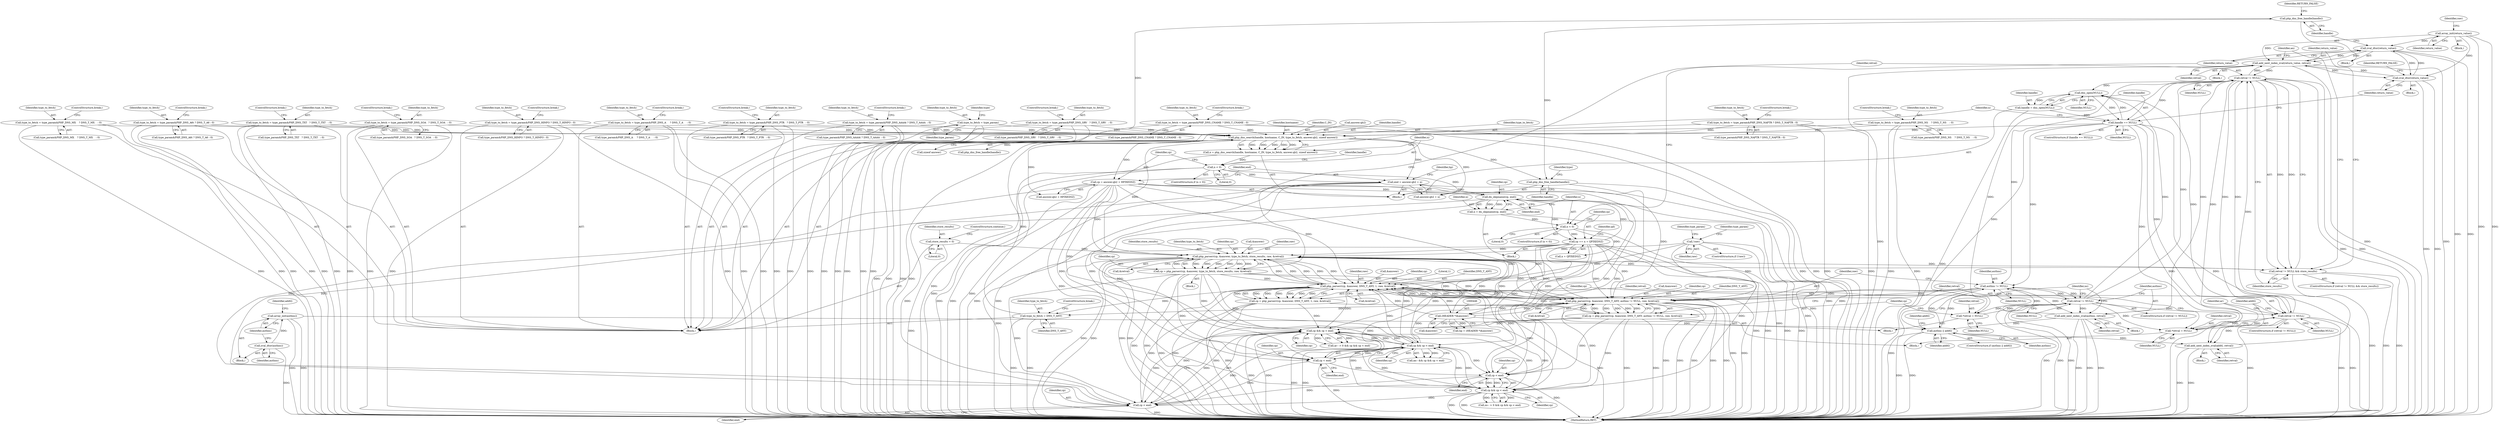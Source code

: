 digraph "1_php-src_2fefae47716d501aec41c1102f3fd4531f070b05@API" {
"1000491" [label="(Call,php_dns_free_handle(handle))"];
"1000411" [label="(Call,php_dns_search(handle, hostname, C_IN, type_to_fetch, answer.qb2, sizeof answer))"];
"1000402" [label="(Call,handle == NULL)"];
"1000397" [label="(Call,handle = dns_open(NULL))"];
"1000399" [label="(Call,dns_open(NULL))"];
"1000523" [label="(Call,retval != NULL)"];
"1000608" [label="(Call,add_next_index_zval(addtl, retval))"];
"1000532" [label="(Call,authns || addtl)"];
"1000559" [label="(Call,authns != NULL)"];
"1000570" [label="(Call,add_next_index_zval(authns, retval))"];
"1000566" [label="(Call,retval != NULL)"];
"1000549" [label="(Call,*retval = NULL)"];
"1000174" [label="(Call,array_init(authns))"];
"1000172" [label="(Call,zval_dtor(authns))"];
"1000604" [label="(Call,retval != NULL)"];
"1000589" [label="(Call,*retval = NULL)"];
"1000528" [label="(Call,add_next_index_zval(return_value, retval))"];
"1000209" [label="(Call,array_init(return_value))"];
"1000406" [label="(Call,zval_dtor(return_value))"];
"1000489" [label="(Call,zval_dtor(return_value))"];
"1000325" [label="(Call,type_to_fetch = type_param&PHP_DNS_MX    ? DNS_T_MX    : 0)"];
"1000375" [label="(Call,type_to_fetch = type_param&PHP_DNS_A6\t ? DNS_T_A6 : 0)"];
"1000335" [label="(Call,type_to_fetch = type_param&PHP_DNS_TXT   ? DNS_T_TXT   : 0)"];
"1000295" [label="(Call,type_to_fetch = type_param&PHP_DNS_SOA   ? DNS_T_SOA   : 0)"];
"1000315" [label="(Call,type_to_fetch = type_param&PHP_DNS_HINFO ? DNS_T_HINFO : 0)"];
"1000305" [label="(Call,type_to_fetch = type_param&PHP_DNS_PTR   ? DNS_T_PTR   : 0)"];
"1000265" [label="(Call,type_to_fetch = type_param&PHP_DNS_A     ? DNS_T_A     : 0)"];
"1000390" [label="(Call,type_to_fetch = DNS_T_ANY)"];
"1000594" [label="(Call,php_parserr(cp, &answer, DNS_T_ANY, 1, raw, &retval))"];
"1000552" [label="(Call,cp = php_parserr(cp, &answer, DNS_T_ANY, authns != NULL, raw, &retval))"];
"1000554" [label="(Call,php_parserr(cp, &answer, DNS_T_ANY, authns != NULL, raw, &retval))"];
"1000510" [label="(Call,cp = php_parserr(cp, &answer, type_to_fetch, store_results, raw, &retval))"];
"1000512" [label="(Call,php_parserr(cp, &answer, type_to_fetch, store_results, raw, &retval))"];
"1000494" [label="(Call,cp += n + QFIXEDSZ)"];
"1000485" [label="(Call,n < 0)"];
"1000479" [label="(Call,n = dn_skipname(cp, end))"];
"1000481" [label="(Call,dn_skipname(cp, end))"];
"1000429" [label="(Call,cp = answer.qb2 + HFIXEDSZ)"];
"1000436" [label="(Call,end = answer.qb2 + n)"];
"1000422" [label="(Call,n < 0)"];
"1000409" [label="(Call,n = php_dns_search(handle, hostname, C_IN, type_to_fetch, answer.qb2, sizeof answer))"];
"1000503" [label="(Call,cp && cp < end)"];
"1000505" [label="(Call,cp < end)"];
"1000582" [label="(Call,cp && cp < end)"];
"1000542" [label="(Call,cp && cp < end)"];
"1000544" [label="(Call,cp < end)"];
"1000592" [label="(Call,cp = php_parserr(cp, &answer, DNS_T_ANY, 1, raw, &retval))"];
"1000584" [label="(Call,cp < end)"];
"1000445" [label="(Call,(HEADER *)&answer)"];
"1000522" [label="(Call,retval != NULL && store_results)"];
"1000385" [label="(Call,store_results = 0)"];
"1000184" [label="(Call,!raw)"];
"1000345" [label="(Call,type_to_fetch = type_param&PHP_DNS_AAAA\t ? DNS_T_AAAA  : 0)"];
"1000255" [label="(Call,type_to_fetch = type_param)"];
"1000355" [label="(Call,type_to_fetch = type_param&PHP_DNS_SRV   ? DNS_T_SRV   : 0)"];
"1000285" [label="(Call,type_to_fetch = type_param&PHP_DNS_CNAME ? DNS_T_CNAME : 0)"];
"1000365" [label="(Call,type_to_fetch = type_param&PHP_DNS_NAPTR ? DNS_T_NAPTR : 0)"];
"1000275" [label="(Call,type_to_fetch = type_param&PHP_DNS_NS    ? DNS_T_NS    : 0)"];
"1000611" [label="(Call,php_dns_free_handle(handle))"];
"1000422" [label="(Call,n < 0)"];
"1000419" [label="(Call,sizeof answer)"];
"1000490" [label="(Identifier,return_value)"];
"1000171" [label="(Block,)"];
"1000605" [label="(Identifier,retval)"];
"1000307" [label="(Call,type_param&PHP_DNS_PTR   ? DNS_T_PTR   : 0)"];
"1000365" [label="(Call,type_to_fetch = type_param&PHP_DNS_NAPTR ? DNS_T_NAPTR : 0)"];
"1000577" [label="(Call,ar-- > 0 && cp && cp < end)"];
"1000202" [label="(Identifier,type_param)"];
"1000491" [label="(Call,php_dns_free_handle(handle))"];
"1000295" [label="(Call,type_to_fetch = type_param&PHP_DNS_SOA   ? DNS_T_SOA   : 0)"];
"1000387" [label="(Literal,0)"];
"1000401" [label="(ControlStructure,if (handle == NULL))"];
"1000287" [label="(Call,type_param&PHP_DNS_CNAME ? DNS_T_CNAME : 0)"];
"1000606" [label="(Identifier,NULL)"];
"1000184" [label="(Call,!raw)"];
"1000400" [label="(Identifier,NULL)"];
"1000550" [label="(Identifier,retval)"];
"1000327" [label="(Call,type_param&PHP_DNS_MX    ? DNS_T_MX    : 0)"];
"1000518" [label="(Identifier,raw)"];
"1000447" [label="(Call,&answer)"];
"1000353" [label="(ControlStructure,break;)"];
"1000532" [label="(Call,authns || addtl)"];
"1000355" [label="(Call,type_to_fetch = type_param&PHP_DNS_SRV   ? DNS_T_SRV   : 0)"];
"1000479" [label="(Call,n = dn_skipname(cp, end))"];
"1000415" [label="(Identifier,type_to_fetch)"];
"1000551" [label="(Identifier,NULL)"];
"1000406" [label="(Call,zval_dtor(return_value))"];
"1000210" [label="(Identifier,return_value)"];
"1000212" [label="(Identifier,raw)"];
"1000296" [label="(Identifier,type_to_fetch)"];
"1000537" [label="(Call,ns-- > 0 && cp && cp < end)"];
"1000356" [label="(Identifier,type_to_fetch)"];
"1000566" [label="(Call,retval != NULL)"];
"1000431" [label="(Call,answer.qb2 + HFIXEDSZ)"];
"1000255" [label="(Call,type_to_fetch = type_param)"];
"1000335" [label="(Call,type_to_fetch = type_param&PHP_DNS_TXT   ? DNS_T_TXT   : 0)"];
"1000528" [label="(Call,add_next_index_zval(return_value, retval))"];
"1000531" [label="(ControlStructure,if (authns || addtl))"];
"1000336" [label="(Identifier,type_to_fetch)"];
"1000507" [label="(Identifier,end)"];
"1000390" [label="(Call,type_to_fetch = DNS_T_ANY)"];
"1000377" [label="(Call,type_param&PHP_DNS_A6\t ? DNS_T_A6 : 0)"];
"1000523" [label="(Call,retval != NULL)"];
"1000608" [label="(Call,add_next_index_zval(addtl, retval))"];
"1000561" [label="(Identifier,NULL)"];
"1000297" [label="(Call,type_param&PHP_DNS_SOA   ? DNS_T_SOA   : 0)"];
"1000590" [label="(Identifier,retval)"];
"1000267" [label="(Call,type_param&PHP_DNS_A     ? DNS_T_A     : 0)"];
"1000183" [label="(ControlStructure,if (!raw))"];
"1000611" [label="(Call,php_dns_free_handle(handle))"];
"1000486" [label="(Identifier,n)"];
"1000601" [label="(Call,&retval)"];
"1000517" [label="(Identifier,store_results)"];
"1000277" [label="(Call,type_param&PHP_DNS_NS    ? DNS_T_NS    : 0)"];
"1000326" [label="(Identifier,type_to_fetch)"];
"1000405" [label="(Block,)"];
"1000545" [label="(Identifier,cp)"];
"1000584" [label="(Call,cp < end)"];
"1000568" [label="(Identifier,NULL)"];
"1000527" [label="(Block,)"];
"1000346" [label="(Identifier,type_to_fetch)"];
"1000172" [label="(Call,zval_dtor(authns))"];
"1000556" [label="(Call,&answer)"];
"1000427" [label="(Identifier,handle)"];
"1000603" [label="(ControlStructure,if (retval != NULL))"];
"1000409" [label="(Call,n = php_dns_search(handle, hostname, C_IN, type_to_fetch, answer.qb2, sizeof answer))"];
"1000413" [label="(Identifier,hostname)"];
"1000600" [label="(Identifier,raw)"];
"1000174" [label="(Call,array_init(authns))"];
"1000508" [label="(Block,)"];
"1000596" [label="(Call,&answer)"];
"1000592" [label="(Call,cp = php_parserr(cp, &answer, DNS_T_ANY, 1, raw, &retval))"];
"1000478" [label="(Block,)"];
"1000589" [label="(Call,*retval = NULL)"];
"1000273" [label="(ControlStructure,break;)"];
"1000375" [label="(Call,type_to_fetch = type_param&PHP_DNS_A6\t ? DNS_T_A6 : 0)"];
"1000516" [label="(Identifier,type_to_fetch)"];
"1000323" [label="(ControlStructure,break;)"];
"1000414" [label="(Identifier,C_IN)"];
"1000306" [label="(Identifier,type_to_fetch)"];
"1000525" [label="(Identifier,NULL)"];
"1000555" [label="(Identifier,cp)"];
"1000609" [label="(Identifier,addtl)"];
"1000543" [label="(Identifier,cp)"];
"1000175" [label="(Identifier,authns)"];
"1000408" [label="(Identifier,RETURN_FALSE)"];
"1000552" [label="(Call,cp = php_parserr(cp, &answer, DNS_T_ANY, authns != NULL, raw, &retval))"];
"1000563" [label="(Call,&retval)"];
"1000513" [label="(Identifier,cp)"];
"1000266" [label="(Identifier,type_to_fetch)"];
"1000529" [label="(Identifier,return_value)"];
"1000275" [label="(Call,type_to_fetch = type_param&PHP_DNS_NS    ? DNS_T_NS    : 0)"];
"1000544" [label="(Call,cp < end)"];
"1000367" [label="(Call,type_param&PHP_DNS_NAPTR ? DNS_T_NAPTR : 0)"];
"1000402" [label="(Call,handle == NULL)"];
"1000610" [label="(Identifier,retval)"];
"1000485" [label="(Call,n < 0)"];
"1000526" [label="(Identifier,store_results)"];
"1000521" [label="(ControlStructure,if (retval != NULL && store_results))"];
"1000286" [label="(Identifier,type_to_fetch)"];
"1000496" [label="(Call,n + QFIXEDSZ)"];
"1000337" [label="(Call,type_param&PHP_DNS_TXT   ? DNS_T_TXT   : 0)"];
"1000546" [label="(Identifier,end)"];
"1000522" [label="(Call,retval != NULL && store_results)"];
"1000416" [label="(Call,answer.qb2)"];
"1000613" [label="(MethodReturn,RET)"];
"1000173" [label="(Identifier,authns)"];
"1000437" [label="(Identifier,end)"];
"1000511" [label="(Identifier,cp)"];
"1000376" [label="(Identifier,type_to_fetch)"];
"1000259" [label="(Identifier,type)"];
"1000357" [label="(Call,type_param&PHP_DNS_SRV   ? DNS_T_SRV   : 0)"];
"1000385" [label="(Call,store_results = 0)"];
"1000315" [label="(Call,type_to_fetch = type_param&PHP_DNS_HINFO ? DNS_T_HINFO : 0)"];
"1000386" [label="(Identifier,store_results)"];
"1000505" [label="(Call,cp < end)"];
"1000558" [label="(Identifier,DNS_T_ANY)"];
"1000502" [label="(Identifier,an)"];
"1000559" [label="(Call,authns != NULL)"];
"1000514" [label="(Call,&answer)"];
"1000423" [label="(Identifier,n)"];
"1000399" [label="(Call,dns_open(NULL))"];
"1000488" [label="(Block,)"];
"1000587" [label="(Block,)"];
"1000489" [label="(Call,zval_dtor(return_value))"];
"1000594" [label="(Call,php_parserr(cp, &answer, DNS_T_ANY, 1, raw, &retval))"];
"1000436" [label="(Call,end = answer.qb2 + n)"];
"1000554" [label="(Call,php_parserr(cp, &answer, DNS_T_ANY, authns != NULL, raw, &retval))"];
"1000476" [label="(Identifier,qd)"];
"1000316" [label="(Identifier,type_to_fetch)"];
"1000265" [label="(Call,type_to_fetch = type_param&PHP_DNS_A     ? DNS_T_A     : 0)"];
"1000580" [label="(Identifier,ar)"];
"1000421" [label="(ControlStructure,if (n < 0))"];
"1000305" [label="(Call,type_to_fetch = type_param&PHP_DNS_PTR   ? DNS_T_PTR   : 0)"];
"1000283" [label="(ControlStructure,break;)"];
"1000482" [label="(Identifier,cp)"];
"1000430" [label="(Identifier,cp)"];
"1000504" [label="(Identifier,cp)"];
"1000303" [label="(ControlStructure,break;)"];
"1000572" [label="(Identifier,retval)"];
"1000443" [label="(Call,hp = (HEADER *)&answer)"];
"1000383" [label="(ControlStructure,break;)"];
"1000542" [label="(Call,cp && cp < end)"];
"1000412" [label="(Identifier,handle)"];
"1000481" [label="(Call,dn_skipname(cp, end))"];
"1000373" [label="(ControlStructure,break;)"];
"1000492" [label="(Identifier,handle)"];
"1000177" [label="(Identifier,addtl)"];
"1000607" [label="(Block,)"];
"1000438" [label="(Call,answer.qb2 + n)"];
"1000510" [label="(Call,cp = php_parserr(cp, &answer, type_to_fetch, store_results, raw, &retval))"];
"1000512" [label="(Call,php_parserr(cp, &answer, type_to_fetch, store_results, raw, &retval))"];
"1000480" [label="(Identifier,n)"];
"1000595" [label="(Identifier,cp)"];
"1000257" [label="(Identifier,type_param)"];
"1000424" [label="(Literal,0)"];
"1000343" [label="(ControlStructure,break;)"];
"1000553" [label="(Identifier,cp)"];
"1000533" [label="(Identifier,authns)"];
"1000391" [label="(Identifier,type_to_fetch)"];
"1000493" [label="(Identifier,RETURN_FALSE)"];
"1000429" [label="(Call,cp = answer.qb2 + HFIXEDSZ)"];
"1000444" [label="(Identifier,hp)"];
"1000363" [label="(ControlStructure,break;)"];
"1000583" [label="(Identifier,cp)"];
"1000397" [label="(Call,handle = dns_open(NULL))"];
"1000562" [label="(Identifier,raw)"];
"1000586" [label="(Identifier,end)"];
"1000582" [label="(Call,cp && cp < end)"];
"1000549" [label="(Call,*retval = NULL)"];
"1000398" [label="(Identifier,handle)"];
"1000540" [label="(Identifier,ns)"];
"1000524" [label="(Identifier,retval)"];
"1000256" [label="(Identifier,type_to_fetch)"];
"1000593" [label="(Identifier,cp)"];
"1000612" [label="(Identifier,handle)"];
"1000209" [label="(Call,array_init(return_value))"];
"1000445" [label="(Call,(HEADER *)&answer)"];
"1000246" [label="(Identifier,type)"];
"1000604" [label="(Call,retval != NULL)"];
"1000530" [label="(Identifier,retval)"];
"1000325" [label="(Call,type_to_fetch = type_param&PHP_DNS_MX    ? DNS_T_MX    : 0)"];
"1000285" [label="(Call,type_to_fetch = type_param&PHP_DNS_CNAME ? DNS_T_CNAME : 0)"];
"1000185" [label="(Identifier,raw)"];
"1000403" [label="(Identifier,handle)"];
"1000570" [label="(Call,add_next_index_zval(authns, retval))"];
"1000404" [label="(Identifier,NULL)"];
"1000591" [label="(Identifier,NULL)"];
"1000253" [label="(Block,)"];
"1000494" [label="(Call,cp += n + QFIXEDSZ)"];
"1000483" [label="(Identifier,end)"];
"1000599" [label="(Literal,1)"];
"1000500" [label="(Call,an-- && cp && cp < end)"];
"1000574" [label="(Identifier,addtl)"];
"1000519" [label="(Call,&retval)"];
"1000567" [label="(Identifier,retval)"];
"1000317" [label="(Call,type_param&PHP_DNS_HINFO ? DNS_T_HINFO : 0)"];
"1000276" [label="(Identifier,type_to_fetch)"];
"1000396" [label="(Block,)"];
"1000393" [label="(ControlStructure,break;)"];
"1000392" [label="(Identifier,DNS_T_ANY)"];
"1000506" [label="(Identifier,cp)"];
"1000410" [label="(Identifier,n)"];
"1000571" [label="(Identifier,authns)"];
"1000388" [label="(ControlStructure,continue;)"];
"1000495" [label="(Identifier,cp)"];
"1000313" [label="(ControlStructure,break;)"];
"1000190" [label="(Identifier,type_param)"];
"1000407" [label="(Identifier,return_value)"];
"1000565" [label="(ControlStructure,if (retval != NULL))"];
"1000534" [label="(Identifier,addtl)"];
"1000560" [label="(Identifier,authns)"];
"1000293" [label="(ControlStructure,break;)"];
"1000503" [label="(Call,cp && cp < end)"];
"1000484" [label="(ControlStructure,if (n < 0))"];
"1000547" [label="(Block,)"];
"1000345" [label="(Call,type_to_fetch = type_param&PHP_DNS_AAAA\t ? DNS_T_AAAA  : 0)"];
"1000347" [label="(Call,type_param&PHP_DNS_AAAA\t ? DNS_T_AAAA  : 0)"];
"1000426" [label="(Call,php_dns_free_handle(handle))"];
"1000333" [label="(ControlStructure,break;)"];
"1000585" [label="(Identifier,cp)"];
"1000366" [label="(Identifier,type_to_fetch)"];
"1000487" [label="(Literal,0)"];
"1000598" [label="(Identifier,DNS_T_ANY)"];
"1000569" [label="(Block,)"];
"1000411" [label="(Call,php_dns_search(handle, hostname, C_IN, type_to_fetch, answer.qb2, sizeof answer))"];
"1000110" [label="(Block,)"];
"1000491" -> "1000488"  [label="AST: "];
"1000491" -> "1000492"  [label="CFG: "];
"1000492" -> "1000491"  [label="AST: "];
"1000493" -> "1000491"  [label="CFG: "];
"1000411" -> "1000491"  [label="DDG: "];
"1000491" -> "1000611"  [label="DDG: "];
"1000411" -> "1000409"  [label="AST: "];
"1000411" -> "1000419"  [label="CFG: "];
"1000412" -> "1000411"  [label="AST: "];
"1000413" -> "1000411"  [label="AST: "];
"1000414" -> "1000411"  [label="AST: "];
"1000415" -> "1000411"  [label="AST: "];
"1000416" -> "1000411"  [label="AST: "];
"1000419" -> "1000411"  [label="AST: "];
"1000409" -> "1000411"  [label="CFG: "];
"1000411" -> "1000613"  [label="DDG: "];
"1000411" -> "1000613"  [label="DDG: "];
"1000411" -> "1000613"  [label="DDG: "];
"1000411" -> "1000613"  [label="DDG: "];
"1000411" -> "1000409"  [label="DDG: "];
"1000411" -> "1000409"  [label="DDG: "];
"1000411" -> "1000409"  [label="DDG: "];
"1000411" -> "1000409"  [label="DDG: "];
"1000411" -> "1000409"  [label="DDG: "];
"1000402" -> "1000411"  [label="DDG: "];
"1000325" -> "1000411"  [label="DDG: "];
"1000375" -> "1000411"  [label="DDG: "];
"1000335" -> "1000411"  [label="DDG: "];
"1000295" -> "1000411"  [label="DDG: "];
"1000315" -> "1000411"  [label="DDG: "];
"1000305" -> "1000411"  [label="DDG: "];
"1000265" -> "1000411"  [label="DDG: "];
"1000390" -> "1000411"  [label="DDG: "];
"1000345" -> "1000411"  [label="DDG: "];
"1000255" -> "1000411"  [label="DDG: "];
"1000355" -> "1000411"  [label="DDG: "];
"1000285" -> "1000411"  [label="DDG: "];
"1000365" -> "1000411"  [label="DDG: "];
"1000275" -> "1000411"  [label="DDG: "];
"1000411" -> "1000426"  [label="DDG: "];
"1000411" -> "1000429"  [label="DDG: "];
"1000411" -> "1000431"  [label="DDG: "];
"1000411" -> "1000436"  [label="DDG: "];
"1000411" -> "1000438"  [label="DDG: "];
"1000411" -> "1000512"  [label="DDG: "];
"1000411" -> "1000611"  [label="DDG: "];
"1000402" -> "1000401"  [label="AST: "];
"1000402" -> "1000404"  [label="CFG: "];
"1000403" -> "1000402"  [label="AST: "];
"1000404" -> "1000402"  [label="AST: "];
"1000407" -> "1000402"  [label="CFG: "];
"1000410" -> "1000402"  [label="CFG: "];
"1000402" -> "1000613"  [label="DDG: "];
"1000402" -> "1000613"  [label="DDG: "];
"1000402" -> "1000399"  [label="DDG: "];
"1000397" -> "1000402"  [label="DDG: "];
"1000399" -> "1000402"  [label="DDG: "];
"1000402" -> "1000523"  [label="DDG: "];
"1000402" -> "1000549"  [label="DDG: "];
"1000402" -> "1000559"  [label="DDG: "];
"1000402" -> "1000589"  [label="DDG: "];
"1000402" -> "1000604"  [label="DDG: "];
"1000397" -> "1000396"  [label="AST: "];
"1000397" -> "1000399"  [label="CFG: "];
"1000398" -> "1000397"  [label="AST: "];
"1000399" -> "1000397"  [label="AST: "];
"1000403" -> "1000397"  [label="CFG: "];
"1000397" -> "1000613"  [label="DDG: "];
"1000399" -> "1000397"  [label="DDG: "];
"1000399" -> "1000400"  [label="CFG: "];
"1000400" -> "1000399"  [label="AST: "];
"1000523" -> "1000399"  [label="DDG: "];
"1000566" -> "1000399"  [label="DDG: "];
"1000604" -> "1000399"  [label="DDG: "];
"1000523" -> "1000522"  [label="AST: "];
"1000523" -> "1000525"  [label="CFG: "];
"1000524" -> "1000523"  [label="AST: "];
"1000525" -> "1000523"  [label="AST: "];
"1000526" -> "1000523"  [label="CFG: "];
"1000522" -> "1000523"  [label="CFG: "];
"1000523" -> "1000613"  [label="DDG: "];
"1000523" -> "1000613"  [label="DDG: "];
"1000523" -> "1000522"  [label="DDG: "];
"1000523" -> "1000522"  [label="DDG: "];
"1000608" -> "1000523"  [label="DDG: "];
"1000528" -> "1000523"  [label="DDG: "];
"1000566" -> "1000523"  [label="DDG: "];
"1000570" -> "1000523"  [label="DDG: "];
"1000604" -> "1000523"  [label="DDG: "];
"1000523" -> "1000528"  [label="DDG: "];
"1000523" -> "1000549"  [label="DDG: "];
"1000523" -> "1000559"  [label="DDG: "];
"1000523" -> "1000589"  [label="DDG: "];
"1000523" -> "1000604"  [label="DDG: "];
"1000608" -> "1000607"  [label="AST: "];
"1000608" -> "1000610"  [label="CFG: "];
"1000609" -> "1000608"  [label="AST: "];
"1000610" -> "1000608"  [label="AST: "];
"1000580" -> "1000608"  [label="CFG: "];
"1000608" -> "1000613"  [label="DDG: "];
"1000608" -> "1000613"  [label="DDG: "];
"1000532" -> "1000608"  [label="DDG: "];
"1000604" -> "1000608"  [label="DDG: "];
"1000532" -> "1000531"  [label="AST: "];
"1000532" -> "1000533"  [label="CFG: "];
"1000532" -> "1000534"  [label="CFG: "];
"1000533" -> "1000532"  [label="AST: "];
"1000534" -> "1000532"  [label="AST: "];
"1000540" -> "1000532"  [label="CFG: "];
"1000574" -> "1000532"  [label="CFG: "];
"1000532" -> "1000613"  [label="DDG: "];
"1000532" -> "1000613"  [label="DDG: "];
"1000559" -> "1000532"  [label="DDG: "];
"1000570" -> "1000532"  [label="DDG: "];
"1000174" -> "1000532"  [label="DDG: "];
"1000532" -> "1000559"  [label="DDG: "];
"1000559" -> "1000554"  [label="AST: "];
"1000559" -> "1000561"  [label="CFG: "];
"1000560" -> "1000559"  [label="AST: "];
"1000561" -> "1000559"  [label="AST: "];
"1000562" -> "1000559"  [label="CFG: "];
"1000559" -> "1000613"  [label="DDG: "];
"1000559" -> "1000554"  [label="DDG: "];
"1000559" -> "1000554"  [label="DDG: "];
"1000570" -> "1000559"  [label="DDG: "];
"1000566" -> "1000559"  [label="DDG: "];
"1000559" -> "1000566"  [label="DDG: "];
"1000559" -> "1000570"  [label="DDG: "];
"1000570" -> "1000569"  [label="AST: "];
"1000570" -> "1000572"  [label="CFG: "];
"1000571" -> "1000570"  [label="AST: "];
"1000572" -> "1000570"  [label="AST: "];
"1000540" -> "1000570"  [label="CFG: "];
"1000570" -> "1000613"  [label="DDG: "];
"1000570" -> "1000613"  [label="DDG: "];
"1000570" -> "1000613"  [label="DDG: "];
"1000566" -> "1000570"  [label="DDG: "];
"1000566" -> "1000565"  [label="AST: "];
"1000566" -> "1000568"  [label="CFG: "];
"1000567" -> "1000566"  [label="AST: "];
"1000568" -> "1000566"  [label="AST: "];
"1000540" -> "1000566"  [label="CFG: "];
"1000571" -> "1000566"  [label="CFG: "];
"1000566" -> "1000613"  [label="DDG: "];
"1000566" -> "1000613"  [label="DDG: "];
"1000566" -> "1000613"  [label="DDG: "];
"1000566" -> "1000549"  [label="DDG: "];
"1000549" -> "1000566"  [label="DDG: "];
"1000566" -> "1000589"  [label="DDG: "];
"1000566" -> "1000604"  [label="DDG: "];
"1000549" -> "1000547"  [label="AST: "];
"1000549" -> "1000551"  [label="CFG: "];
"1000550" -> "1000549"  [label="AST: "];
"1000551" -> "1000549"  [label="AST: "];
"1000553" -> "1000549"  [label="CFG: "];
"1000174" -> "1000171"  [label="AST: "];
"1000174" -> "1000175"  [label="CFG: "];
"1000175" -> "1000174"  [label="AST: "];
"1000177" -> "1000174"  [label="CFG: "];
"1000174" -> "1000613"  [label="DDG: "];
"1000174" -> "1000613"  [label="DDG: "];
"1000172" -> "1000174"  [label="DDG: "];
"1000172" -> "1000171"  [label="AST: "];
"1000172" -> "1000173"  [label="CFG: "];
"1000173" -> "1000172"  [label="AST: "];
"1000175" -> "1000172"  [label="CFG: "];
"1000172" -> "1000613"  [label="DDG: "];
"1000604" -> "1000603"  [label="AST: "];
"1000604" -> "1000606"  [label="CFG: "];
"1000605" -> "1000604"  [label="AST: "];
"1000606" -> "1000604"  [label="AST: "];
"1000580" -> "1000604"  [label="CFG: "];
"1000609" -> "1000604"  [label="CFG: "];
"1000604" -> "1000613"  [label="DDG: "];
"1000604" -> "1000613"  [label="DDG: "];
"1000604" -> "1000613"  [label="DDG: "];
"1000604" -> "1000589"  [label="DDG: "];
"1000589" -> "1000604"  [label="DDG: "];
"1000589" -> "1000587"  [label="AST: "];
"1000589" -> "1000591"  [label="CFG: "];
"1000590" -> "1000589"  [label="AST: "];
"1000591" -> "1000589"  [label="AST: "];
"1000593" -> "1000589"  [label="CFG: "];
"1000528" -> "1000527"  [label="AST: "];
"1000528" -> "1000530"  [label="CFG: "];
"1000529" -> "1000528"  [label="AST: "];
"1000530" -> "1000528"  [label="AST: "];
"1000502" -> "1000528"  [label="CFG: "];
"1000528" -> "1000613"  [label="DDG: "];
"1000528" -> "1000613"  [label="DDG: "];
"1000528" -> "1000613"  [label="DDG: "];
"1000528" -> "1000406"  [label="DDG: "];
"1000528" -> "1000489"  [label="DDG: "];
"1000209" -> "1000528"  [label="DDG: "];
"1000406" -> "1000528"  [label="DDG: "];
"1000489" -> "1000528"  [label="DDG: "];
"1000209" -> "1000110"  [label="AST: "];
"1000209" -> "1000210"  [label="CFG: "];
"1000210" -> "1000209"  [label="AST: "];
"1000212" -> "1000209"  [label="CFG: "];
"1000209" -> "1000613"  [label="DDG: "];
"1000209" -> "1000613"  [label="DDG: "];
"1000209" -> "1000406"  [label="DDG: "];
"1000209" -> "1000489"  [label="DDG: "];
"1000406" -> "1000405"  [label="AST: "];
"1000406" -> "1000407"  [label="CFG: "];
"1000407" -> "1000406"  [label="AST: "];
"1000408" -> "1000406"  [label="CFG: "];
"1000406" -> "1000613"  [label="DDG: "];
"1000406" -> "1000613"  [label="DDG: "];
"1000489" -> "1000406"  [label="DDG: "];
"1000406" -> "1000489"  [label="DDG: "];
"1000489" -> "1000488"  [label="AST: "];
"1000489" -> "1000490"  [label="CFG: "];
"1000490" -> "1000489"  [label="AST: "];
"1000492" -> "1000489"  [label="CFG: "];
"1000489" -> "1000613"  [label="DDG: "];
"1000489" -> "1000613"  [label="DDG: "];
"1000325" -> "1000253"  [label="AST: "];
"1000325" -> "1000327"  [label="CFG: "];
"1000326" -> "1000325"  [label="AST: "];
"1000327" -> "1000325"  [label="AST: "];
"1000333" -> "1000325"  [label="CFG: "];
"1000325" -> "1000613"  [label="DDG: "];
"1000325" -> "1000613"  [label="DDG: "];
"1000375" -> "1000253"  [label="AST: "];
"1000375" -> "1000377"  [label="CFG: "];
"1000376" -> "1000375"  [label="AST: "];
"1000377" -> "1000375"  [label="AST: "];
"1000383" -> "1000375"  [label="CFG: "];
"1000375" -> "1000613"  [label="DDG: "];
"1000375" -> "1000613"  [label="DDG: "];
"1000335" -> "1000253"  [label="AST: "];
"1000335" -> "1000337"  [label="CFG: "];
"1000336" -> "1000335"  [label="AST: "];
"1000337" -> "1000335"  [label="AST: "];
"1000343" -> "1000335"  [label="CFG: "];
"1000335" -> "1000613"  [label="DDG: "];
"1000335" -> "1000613"  [label="DDG: "];
"1000295" -> "1000253"  [label="AST: "];
"1000295" -> "1000297"  [label="CFG: "];
"1000296" -> "1000295"  [label="AST: "];
"1000297" -> "1000295"  [label="AST: "];
"1000303" -> "1000295"  [label="CFG: "];
"1000295" -> "1000613"  [label="DDG: "];
"1000295" -> "1000613"  [label="DDG: "];
"1000315" -> "1000253"  [label="AST: "];
"1000315" -> "1000317"  [label="CFG: "];
"1000316" -> "1000315"  [label="AST: "];
"1000317" -> "1000315"  [label="AST: "];
"1000323" -> "1000315"  [label="CFG: "];
"1000315" -> "1000613"  [label="DDG: "];
"1000315" -> "1000613"  [label="DDG: "];
"1000305" -> "1000253"  [label="AST: "];
"1000305" -> "1000307"  [label="CFG: "];
"1000306" -> "1000305"  [label="AST: "];
"1000307" -> "1000305"  [label="AST: "];
"1000313" -> "1000305"  [label="CFG: "];
"1000305" -> "1000613"  [label="DDG: "];
"1000305" -> "1000613"  [label="DDG: "];
"1000265" -> "1000253"  [label="AST: "];
"1000265" -> "1000267"  [label="CFG: "];
"1000266" -> "1000265"  [label="AST: "];
"1000267" -> "1000265"  [label="AST: "];
"1000273" -> "1000265"  [label="CFG: "];
"1000265" -> "1000613"  [label="DDG: "];
"1000265" -> "1000613"  [label="DDG: "];
"1000390" -> "1000253"  [label="AST: "];
"1000390" -> "1000392"  [label="CFG: "];
"1000391" -> "1000390"  [label="AST: "];
"1000392" -> "1000390"  [label="AST: "];
"1000393" -> "1000390"  [label="CFG: "];
"1000390" -> "1000613"  [label="DDG: "];
"1000390" -> "1000613"  [label="DDG: "];
"1000594" -> "1000390"  [label="DDG: "];
"1000554" -> "1000390"  [label="DDG: "];
"1000594" -> "1000592"  [label="AST: "];
"1000594" -> "1000601"  [label="CFG: "];
"1000595" -> "1000594"  [label="AST: "];
"1000596" -> "1000594"  [label="AST: "];
"1000598" -> "1000594"  [label="AST: "];
"1000599" -> "1000594"  [label="AST: "];
"1000600" -> "1000594"  [label="AST: "];
"1000601" -> "1000594"  [label="AST: "];
"1000592" -> "1000594"  [label="CFG: "];
"1000594" -> "1000613"  [label="DDG: "];
"1000594" -> "1000613"  [label="DDG: "];
"1000594" -> "1000613"  [label="DDG: "];
"1000594" -> "1000613"  [label="DDG: "];
"1000594" -> "1000445"  [label="DDG: "];
"1000594" -> "1000512"  [label="DDG: "];
"1000594" -> "1000512"  [label="DDG: "];
"1000594" -> "1000554"  [label="DDG: "];
"1000594" -> "1000554"  [label="DDG: "];
"1000594" -> "1000554"  [label="DDG: "];
"1000594" -> "1000592"  [label="DDG: "];
"1000594" -> "1000592"  [label="DDG: "];
"1000594" -> "1000592"  [label="DDG: "];
"1000594" -> "1000592"  [label="DDG: "];
"1000594" -> "1000592"  [label="DDG: "];
"1000594" -> "1000592"  [label="DDG: "];
"1000552" -> "1000594"  [label="DDG: "];
"1000582" -> "1000594"  [label="DDG: "];
"1000510" -> "1000594"  [label="DDG: "];
"1000494" -> "1000594"  [label="DDG: "];
"1000542" -> "1000594"  [label="DDG: "];
"1000503" -> "1000594"  [label="DDG: "];
"1000429" -> "1000594"  [label="DDG: "];
"1000592" -> "1000594"  [label="DDG: "];
"1000512" -> "1000594"  [label="DDG: "];
"1000512" -> "1000594"  [label="DDG: "];
"1000512" -> "1000594"  [label="DDG: "];
"1000554" -> "1000594"  [label="DDG: "];
"1000554" -> "1000594"  [label="DDG: "];
"1000554" -> "1000594"  [label="DDG: "];
"1000554" -> "1000594"  [label="DDG: "];
"1000445" -> "1000594"  [label="DDG: "];
"1000184" -> "1000594"  [label="DDG: "];
"1000552" -> "1000547"  [label="AST: "];
"1000552" -> "1000554"  [label="CFG: "];
"1000553" -> "1000552"  [label="AST: "];
"1000554" -> "1000552"  [label="AST: "];
"1000567" -> "1000552"  [label="CFG: "];
"1000552" -> "1000613"  [label="DDG: "];
"1000552" -> "1000613"  [label="DDG: "];
"1000552" -> "1000542"  [label="DDG: "];
"1000552" -> "1000544"  [label="DDG: "];
"1000554" -> "1000552"  [label="DDG: "];
"1000554" -> "1000552"  [label="DDG: "];
"1000554" -> "1000552"  [label="DDG: "];
"1000554" -> "1000552"  [label="DDG: "];
"1000554" -> "1000552"  [label="DDG: "];
"1000554" -> "1000552"  [label="DDG: "];
"1000552" -> "1000554"  [label="DDG: "];
"1000552" -> "1000582"  [label="DDG: "];
"1000552" -> "1000584"  [label="DDG: "];
"1000554" -> "1000563"  [label="CFG: "];
"1000555" -> "1000554"  [label="AST: "];
"1000556" -> "1000554"  [label="AST: "];
"1000558" -> "1000554"  [label="AST: "];
"1000562" -> "1000554"  [label="AST: "];
"1000563" -> "1000554"  [label="AST: "];
"1000554" -> "1000613"  [label="DDG: "];
"1000554" -> "1000613"  [label="DDG: "];
"1000554" -> "1000613"  [label="DDG: "];
"1000554" -> "1000613"  [label="DDG: "];
"1000554" -> "1000613"  [label="DDG: "];
"1000554" -> "1000445"  [label="DDG: "];
"1000554" -> "1000512"  [label="DDG: "];
"1000554" -> "1000512"  [label="DDG: "];
"1000510" -> "1000554"  [label="DDG: "];
"1000494" -> "1000554"  [label="DDG: "];
"1000542" -> "1000554"  [label="DDG: "];
"1000503" -> "1000554"  [label="DDG: "];
"1000429" -> "1000554"  [label="DDG: "];
"1000512" -> "1000554"  [label="DDG: "];
"1000512" -> "1000554"  [label="DDG: "];
"1000512" -> "1000554"  [label="DDG: "];
"1000445" -> "1000554"  [label="DDG: "];
"1000184" -> "1000554"  [label="DDG: "];
"1000510" -> "1000508"  [label="AST: "];
"1000510" -> "1000512"  [label="CFG: "];
"1000511" -> "1000510"  [label="AST: "];
"1000512" -> "1000510"  [label="AST: "];
"1000524" -> "1000510"  [label="CFG: "];
"1000510" -> "1000613"  [label="DDG: "];
"1000510" -> "1000613"  [label="DDG: "];
"1000510" -> "1000503"  [label="DDG: "];
"1000510" -> "1000505"  [label="DDG: "];
"1000512" -> "1000510"  [label="DDG: "];
"1000512" -> "1000510"  [label="DDG: "];
"1000512" -> "1000510"  [label="DDG: "];
"1000512" -> "1000510"  [label="DDG: "];
"1000512" -> "1000510"  [label="DDG: "];
"1000512" -> "1000510"  [label="DDG: "];
"1000510" -> "1000512"  [label="DDG: "];
"1000510" -> "1000542"  [label="DDG: "];
"1000510" -> "1000544"  [label="DDG: "];
"1000510" -> "1000582"  [label="DDG: "];
"1000510" -> "1000584"  [label="DDG: "];
"1000512" -> "1000519"  [label="CFG: "];
"1000513" -> "1000512"  [label="AST: "];
"1000514" -> "1000512"  [label="AST: "];
"1000516" -> "1000512"  [label="AST: "];
"1000517" -> "1000512"  [label="AST: "];
"1000518" -> "1000512"  [label="AST: "];
"1000519" -> "1000512"  [label="AST: "];
"1000512" -> "1000613"  [label="DDG: "];
"1000512" -> "1000613"  [label="DDG: "];
"1000512" -> "1000613"  [label="DDG: "];
"1000512" -> "1000613"  [label="DDG: "];
"1000512" -> "1000445"  [label="DDG: "];
"1000494" -> "1000512"  [label="DDG: "];
"1000503" -> "1000512"  [label="DDG: "];
"1000429" -> "1000512"  [label="DDG: "];
"1000445" -> "1000512"  [label="DDG: "];
"1000522" -> "1000512"  [label="DDG: "];
"1000385" -> "1000512"  [label="DDG: "];
"1000184" -> "1000512"  [label="DDG: "];
"1000512" -> "1000522"  [label="DDG: "];
"1000494" -> "1000478"  [label="AST: "];
"1000494" -> "1000496"  [label="CFG: "];
"1000495" -> "1000494"  [label="AST: "];
"1000496" -> "1000494"  [label="AST: "];
"1000476" -> "1000494"  [label="CFG: "];
"1000494" -> "1000613"  [label="DDG: "];
"1000494" -> "1000613"  [label="DDG: "];
"1000494" -> "1000481"  [label="DDG: "];
"1000485" -> "1000494"  [label="DDG: "];
"1000481" -> "1000494"  [label="DDG: "];
"1000494" -> "1000503"  [label="DDG: "];
"1000494" -> "1000505"  [label="DDG: "];
"1000494" -> "1000542"  [label="DDG: "];
"1000494" -> "1000544"  [label="DDG: "];
"1000494" -> "1000582"  [label="DDG: "];
"1000494" -> "1000584"  [label="DDG: "];
"1000485" -> "1000484"  [label="AST: "];
"1000485" -> "1000487"  [label="CFG: "];
"1000486" -> "1000485"  [label="AST: "];
"1000487" -> "1000485"  [label="AST: "];
"1000490" -> "1000485"  [label="CFG: "];
"1000495" -> "1000485"  [label="CFG: "];
"1000485" -> "1000613"  [label="DDG: "];
"1000479" -> "1000485"  [label="DDG: "];
"1000485" -> "1000496"  [label="DDG: "];
"1000479" -> "1000478"  [label="AST: "];
"1000479" -> "1000481"  [label="CFG: "];
"1000480" -> "1000479"  [label="AST: "];
"1000481" -> "1000479"  [label="AST: "];
"1000486" -> "1000479"  [label="CFG: "];
"1000479" -> "1000613"  [label="DDG: "];
"1000481" -> "1000479"  [label="DDG: "];
"1000481" -> "1000479"  [label="DDG: "];
"1000481" -> "1000483"  [label="CFG: "];
"1000482" -> "1000481"  [label="AST: "];
"1000483" -> "1000481"  [label="AST: "];
"1000481" -> "1000613"  [label="DDG: "];
"1000429" -> "1000481"  [label="DDG: "];
"1000436" -> "1000481"  [label="DDG: "];
"1000481" -> "1000505"  [label="DDG: "];
"1000481" -> "1000544"  [label="DDG: "];
"1000481" -> "1000584"  [label="DDG: "];
"1000429" -> "1000396"  [label="AST: "];
"1000429" -> "1000431"  [label="CFG: "];
"1000430" -> "1000429"  [label="AST: "];
"1000431" -> "1000429"  [label="AST: "];
"1000437" -> "1000429"  [label="CFG: "];
"1000429" -> "1000613"  [label="DDG: "];
"1000429" -> "1000613"  [label="DDG: "];
"1000429" -> "1000503"  [label="DDG: "];
"1000429" -> "1000505"  [label="DDG: "];
"1000429" -> "1000542"  [label="DDG: "];
"1000429" -> "1000544"  [label="DDG: "];
"1000429" -> "1000582"  [label="DDG: "];
"1000429" -> "1000584"  [label="DDG: "];
"1000436" -> "1000396"  [label="AST: "];
"1000436" -> "1000438"  [label="CFG: "];
"1000437" -> "1000436"  [label="AST: "];
"1000438" -> "1000436"  [label="AST: "];
"1000444" -> "1000436"  [label="CFG: "];
"1000436" -> "1000613"  [label="DDG: "];
"1000436" -> "1000613"  [label="DDG: "];
"1000422" -> "1000436"  [label="DDG: "];
"1000436" -> "1000505"  [label="DDG: "];
"1000436" -> "1000544"  [label="DDG: "];
"1000436" -> "1000584"  [label="DDG: "];
"1000422" -> "1000421"  [label="AST: "];
"1000422" -> "1000424"  [label="CFG: "];
"1000423" -> "1000422"  [label="AST: "];
"1000424" -> "1000422"  [label="AST: "];
"1000427" -> "1000422"  [label="CFG: "];
"1000430" -> "1000422"  [label="CFG: "];
"1000422" -> "1000613"  [label="DDG: "];
"1000422" -> "1000613"  [label="DDG: "];
"1000409" -> "1000422"  [label="DDG: "];
"1000422" -> "1000438"  [label="DDG: "];
"1000409" -> "1000396"  [label="AST: "];
"1000410" -> "1000409"  [label="AST: "];
"1000423" -> "1000409"  [label="CFG: "];
"1000409" -> "1000613"  [label="DDG: "];
"1000503" -> "1000500"  [label="AST: "];
"1000503" -> "1000504"  [label="CFG: "];
"1000503" -> "1000505"  [label="CFG: "];
"1000504" -> "1000503"  [label="AST: "];
"1000505" -> "1000503"  [label="AST: "];
"1000500" -> "1000503"  [label="CFG: "];
"1000503" -> "1000613"  [label="DDG: "];
"1000503" -> "1000613"  [label="DDG: "];
"1000503" -> "1000500"  [label="DDG: "];
"1000503" -> "1000500"  [label="DDG: "];
"1000505" -> "1000503"  [label="DDG: "];
"1000505" -> "1000503"  [label="DDG: "];
"1000582" -> "1000503"  [label="DDG: "];
"1000542" -> "1000503"  [label="DDG: "];
"1000503" -> "1000542"  [label="DDG: "];
"1000503" -> "1000542"  [label="DDG: "];
"1000503" -> "1000544"  [label="DDG: "];
"1000503" -> "1000582"  [label="DDG: "];
"1000503" -> "1000582"  [label="DDG: "];
"1000503" -> "1000584"  [label="DDG: "];
"1000505" -> "1000507"  [label="CFG: "];
"1000506" -> "1000505"  [label="AST: "];
"1000507" -> "1000505"  [label="AST: "];
"1000505" -> "1000613"  [label="DDG: "];
"1000505" -> "1000544"  [label="DDG: "];
"1000505" -> "1000584"  [label="DDG: "];
"1000582" -> "1000577"  [label="AST: "];
"1000582" -> "1000583"  [label="CFG: "];
"1000582" -> "1000584"  [label="CFG: "];
"1000583" -> "1000582"  [label="AST: "];
"1000584" -> "1000582"  [label="AST: "];
"1000577" -> "1000582"  [label="CFG: "];
"1000582" -> "1000613"  [label="DDG: "];
"1000582" -> "1000613"  [label="DDG: "];
"1000582" -> "1000542"  [label="DDG: "];
"1000582" -> "1000577"  [label="DDG: "];
"1000582" -> "1000577"  [label="DDG: "];
"1000542" -> "1000582"  [label="DDG: "];
"1000542" -> "1000582"  [label="DDG: "];
"1000592" -> "1000582"  [label="DDG: "];
"1000584" -> "1000582"  [label="DDG: "];
"1000584" -> "1000582"  [label="DDG: "];
"1000542" -> "1000537"  [label="AST: "];
"1000542" -> "1000543"  [label="CFG: "];
"1000542" -> "1000544"  [label="CFG: "];
"1000543" -> "1000542"  [label="AST: "];
"1000544" -> "1000542"  [label="AST: "];
"1000537" -> "1000542"  [label="CFG: "];
"1000542" -> "1000613"  [label="DDG: "];
"1000542" -> "1000613"  [label="DDG: "];
"1000542" -> "1000537"  [label="DDG: "];
"1000542" -> "1000537"  [label="DDG: "];
"1000544" -> "1000542"  [label="DDG: "];
"1000544" -> "1000542"  [label="DDG: "];
"1000542" -> "1000584"  [label="DDG: "];
"1000544" -> "1000546"  [label="CFG: "];
"1000545" -> "1000544"  [label="AST: "];
"1000546" -> "1000544"  [label="AST: "];
"1000544" -> "1000613"  [label="DDG: "];
"1000544" -> "1000584"  [label="DDG: "];
"1000592" -> "1000587"  [label="AST: "];
"1000593" -> "1000592"  [label="AST: "];
"1000605" -> "1000592"  [label="CFG: "];
"1000592" -> "1000613"  [label="DDG: "];
"1000592" -> "1000613"  [label="DDG: "];
"1000592" -> "1000584"  [label="DDG: "];
"1000584" -> "1000586"  [label="CFG: "];
"1000585" -> "1000584"  [label="AST: "];
"1000586" -> "1000584"  [label="AST: "];
"1000584" -> "1000613"  [label="DDG: "];
"1000445" -> "1000443"  [label="AST: "];
"1000445" -> "1000447"  [label="CFG: "];
"1000446" -> "1000445"  [label="AST: "];
"1000447" -> "1000445"  [label="AST: "];
"1000443" -> "1000445"  [label="CFG: "];
"1000445" -> "1000613"  [label="DDG: "];
"1000445" -> "1000443"  [label="DDG: "];
"1000522" -> "1000521"  [label="AST: "];
"1000522" -> "1000526"  [label="CFG: "];
"1000526" -> "1000522"  [label="AST: "];
"1000502" -> "1000522"  [label="CFG: "];
"1000529" -> "1000522"  [label="CFG: "];
"1000522" -> "1000613"  [label="DDG: "];
"1000522" -> "1000613"  [label="DDG: "];
"1000522" -> "1000613"  [label="DDG: "];
"1000385" -> "1000253"  [label="AST: "];
"1000385" -> "1000387"  [label="CFG: "];
"1000386" -> "1000385"  [label="AST: "];
"1000387" -> "1000385"  [label="AST: "];
"1000388" -> "1000385"  [label="CFG: "];
"1000385" -> "1000613"  [label="DDG: "];
"1000184" -> "1000183"  [label="AST: "];
"1000184" -> "1000185"  [label="CFG: "];
"1000185" -> "1000184"  [label="AST: "];
"1000190" -> "1000184"  [label="CFG: "];
"1000202" -> "1000184"  [label="CFG: "];
"1000184" -> "1000613"  [label="DDG: "];
"1000184" -> "1000613"  [label="DDG: "];
"1000345" -> "1000253"  [label="AST: "];
"1000345" -> "1000347"  [label="CFG: "];
"1000346" -> "1000345"  [label="AST: "];
"1000347" -> "1000345"  [label="AST: "];
"1000353" -> "1000345"  [label="CFG: "];
"1000345" -> "1000613"  [label="DDG: "];
"1000345" -> "1000613"  [label="DDG: "];
"1000255" -> "1000253"  [label="AST: "];
"1000255" -> "1000257"  [label="CFG: "];
"1000256" -> "1000255"  [label="AST: "];
"1000257" -> "1000255"  [label="AST: "];
"1000259" -> "1000255"  [label="CFG: "];
"1000255" -> "1000613"  [label="DDG: "];
"1000255" -> "1000613"  [label="DDG: "];
"1000355" -> "1000253"  [label="AST: "];
"1000355" -> "1000357"  [label="CFG: "];
"1000356" -> "1000355"  [label="AST: "];
"1000357" -> "1000355"  [label="AST: "];
"1000363" -> "1000355"  [label="CFG: "];
"1000355" -> "1000613"  [label="DDG: "];
"1000355" -> "1000613"  [label="DDG: "];
"1000285" -> "1000253"  [label="AST: "];
"1000285" -> "1000287"  [label="CFG: "];
"1000286" -> "1000285"  [label="AST: "];
"1000287" -> "1000285"  [label="AST: "];
"1000293" -> "1000285"  [label="CFG: "];
"1000285" -> "1000613"  [label="DDG: "];
"1000285" -> "1000613"  [label="DDG: "];
"1000365" -> "1000253"  [label="AST: "];
"1000365" -> "1000367"  [label="CFG: "];
"1000366" -> "1000365"  [label="AST: "];
"1000367" -> "1000365"  [label="AST: "];
"1000373" -> "1000365"  [label="CFG: "];
"1000365" -> "1000613"  [label="DDG: "];
"1000365" -> "1000613"  [label="DDG: "];
"1000275" -> "1000253"  [label="AST: "];
"1000275" -> "1000277"  [label="CFG: "];
"1000276" -> "1000275"  [label="AST: "];
"1000277" -> "1000275"  [label="AST: "];
"1000283" -> "1000275"  [label="CFG: "];
"1000275" -> "1000613"  [label="DDG: "];
"1000275" -> "1000613"  [label="DDG: "];
"1000611" -> "1000396"  [label="AST: "];
"1000611" -> "1000612"  [label="CFG: "];
"1000612" -> "1000611"  [label="AST: "];
"1000246" -> "1000611"  [label="CFG: "];
"1000611" -> "1000613"  [label="DDG: "];
"1000611" -> "1000613"  [label="DDG: "];
}
